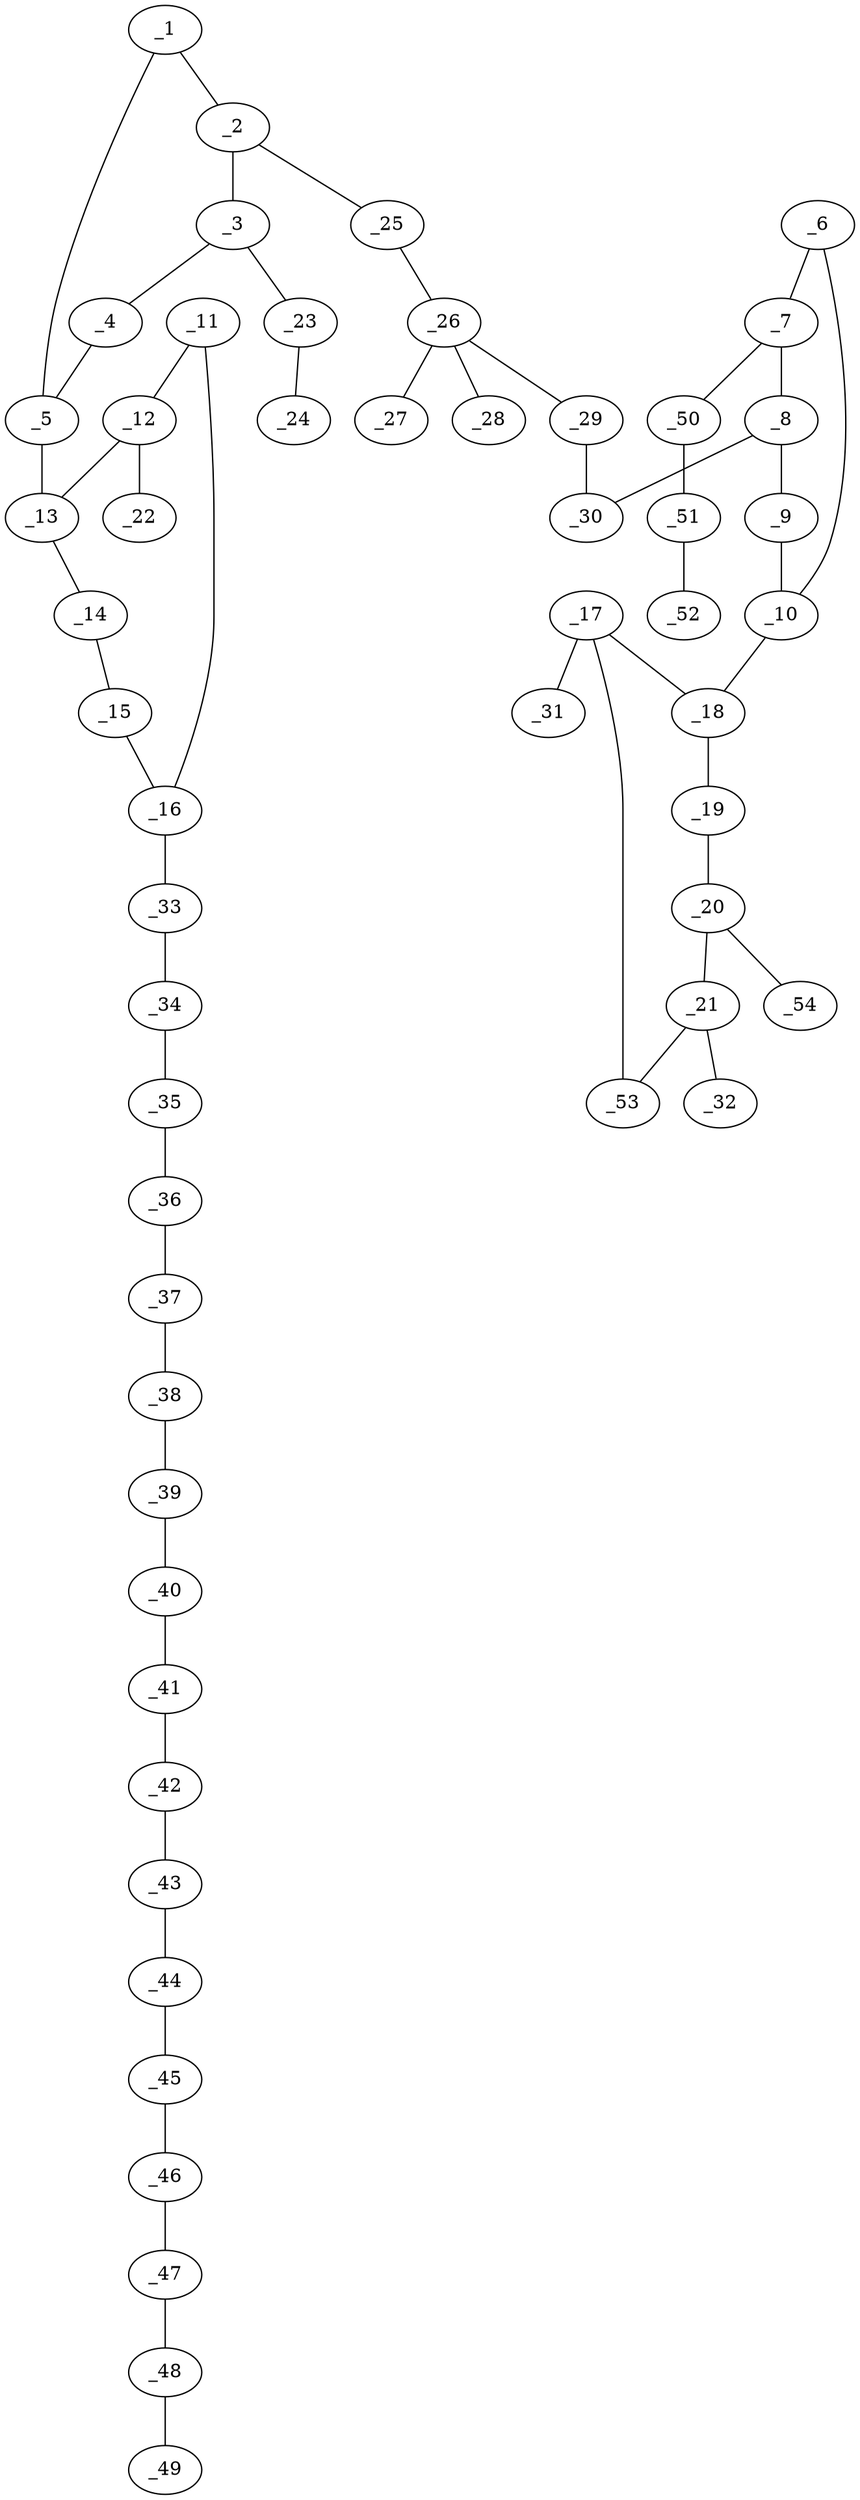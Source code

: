 graph molid680413 {
	_1	 [charge=0,
		chem=1,
		symbol="C  ",
		x="19.5044",
		y="1.8172"];
	_2	 [charge=0,
		chem=1,
		symbol="C  ",
		x="20.0044",
		y="2.6832"];
	_1 -- _2	 [valence=1];
	_5	 [charge=0,
		chem=1,
		symbol="C  ",
		x="18.5262",
		y="2.0251"];
	_1 -- _5	 [valence=1];
	_3	 [charge=0,
		chem=1,
		symbol="C  ",
		x="19.3352",
		y="3.4264"];
	_2 -- _3	 [valence=1];
	_25	 [charge=0,
		chem=2,
		symbol="O  ",
		x="20.9989",
		y="2.7877"];
	_2 -- _25	 [valence=1];
	_4	 [charge=0,
		chem=2,
		symbol="O  ",
		x="18.4217",
		y="3.0196"];
	_3 -- _4	 [valence=1];
	_23	 [charge=0,
		chem=1,
		symbol="C  ",
		x="19.5431",
		y="4.4045"];
	_3 -- _23	 [valence=1];
	_4 -- _5	 [valence=1];
	_13	 [charge=0,
		chem=4,
		symbol="N  ",
		x="17.7831",
		y="1.356"];
	_5 -- _13	 [valence=1];
	_6	 [charge=0,
		chem=1,
		symbol="C  ",
		x="25.0658",
		y="-0.4859"];
	_7	 [charge=0,
		chem=1,
		symbol="C  ",
		x="24.7568",
		y="0.4652"];
	_6 -- _7	 [valence=1];
	_10	 [charge=0,
		chem=1,
		symbol="C  ",
		x="24.2567",
		y="-1.0736"];
	_6 -- _10	 [valence=1];
	_8	 [charge=0,
		chem=1,
		symbol="C  ",
		x="23.7568",
		y="0.4652"];
	_7 -- _8	 [valence=1];
	_50	 [charge=0,
		chem=4,
		symbol="N  ",
		x="25.3445",
		y="1.2742"];
	_7 -- _50	 [valence=1];
	_9	 [charge=0,
		chem=2,
		symbol="O  ",
		x="23.4477",
		y="-0.4859"];
	_8 -- _9	 [valence=1];
	_30	 [charge=0,
		chem=1,
		symbol="C  ",
		x="23.169",
		y="1.2742"];
	_8 -- _30	 [valence=1];
	_9 -- _10	 [valence=1];
	_18	 [charge=0,
		chem=4,
		symbol="N  ",
		x="24.2567",
		y="-2.0736"];
	_10 -- _18	 [valence=1];
	_11	 [charge=0,
		chem=4,
		symbol="N  ",
		x="16.0889",
		y="0.9959"];
	_12	 [charge=0,
		chem=1,
		symbol="C  ",
		x="16.832",
		y="1.665"];
	_11 -- _12	 [valence=1];
	_16	 [charge=0,
		chem=1,
		symbol="C  ",
		x="16.2968",
		y="0.0177"];
	_11 -- _16	 [valence=2];
	_12 -- _13	 [valence=1];
	_22	 [charge=0,
		chem=2,
		symbol="O  ",
		x="16.6241",
		y="2.6431"];
	_12 -- _22	 [valence=2];
	_14	 [charge=0,
		chem=1,
		symbol="C  ",
		x="17.991",
		y="0.3778"];
	_13 -- _14	 [valence=1];
	_15	 [charge=0,
		chem=1,
		symbol="C  ",
		x="17.2478",
		y="-0.2913"];
	_14 -- _15	 [valence=2];
	_15 -- _16	 [valence=1];
	_33	 [charge=0,
		chem=4,
		symbol="N  ",
		x="15.5536",
		y="-0.6514"];
	_16 -- _33	 [valence=1];
	_17	 [charge=0,
		chem=1,
		symbol="C  ",
		x="23.3907",
		y="-2.5736"];
	_17 -- _18	 [valence=1];
	_31	 [charge=0,
		chem=2,
		symbol="O  ",
		x="22.5247",
		y="-2.0736"];
	_17 -- _31	 [valence=2];
	_53	 [charge=0,
		chem=4,
		symbol="N  ",
		x="23.3907",
		y="-3.5736"];
	_17 -- _53	 [valence=1];
	_19	 [charge=0,
		chem=1,
		symbol="C  ",
		x="25.1228",
		y="-2.5736"];
	_18 -- _19	 [valence=1];
	_20	 [charge=0,
		chem=1,
		symbol="C  ",
		x="25.1228",
		y="-3.5736"];
	_19 -- _20	 [valence=2];
	_21	 [charge=0,
		chem=1,
		symbol="C  ",
		x="24.2567",
		y="-4.0736"];
	_20 -- _21	 [valence=1];
	_54	 [charge=0,
		chem=1,
		symbol="C  ",
		x="25.9888",
		y="-4.0736"];
	_20 -- _54	 [valence=1];
	_32	 [charge=0,
		chem=2,
		symbol="O  ",
		x="24.2567",
		y="-5.0736"];
	_21 -- _32	 [valence=2];
	_21 -- _53	 [valence=1];
	_24	 [charge=0,
		chem=2,
		symbol="O  ",
		x="18.8",
		y="5.0736"];
	_23 -- _24	 [valence=1];
	_26	 [charge=0,
		chem=6,
		symbol="P  ",
		x="21.5867",
		y="1.9787"];
	_25 -- _26	 [valence=1];
	_27	 [charge=0,
		chem=2,
		symbol="O  ",
		x="22.3957",
		y="2.5665"];
	_26 -- _27	 [valence=2];
	_28	 [charge=0,
		chem=2,
		symbol="O  ",
		x="20.7776",
		y="1.3909"];
	_26 -- _28	 [valence=1];
	_29	 [charge=0,
		chem=2,
		symbol="O  ",
		x="22.1744",
		y="1.1697"];
	_26 -- _29	 [valence=1];
	_29 -- _30	 [valence=1];
	_34	 [charge=0,
		chem=1,
		symbol="C  ",
		x="14.6026",
		y="-0.3424"];
	_33 -- _34	 [valence=1];
	_35	 [charge=0,
		chem=1,
		symbol="C  ",
		x="13.8594",
		y="-1.0115"];
	_34 -- _35	 [valence=1];
	_36	 [charge=0,
		chem=1,
		symbol="C  ",
		x="12.9084",
		y="-0.7025"];
	_35 -- _36	 [valence=1];
	_37	 [charge=0,
		chem=1,
		symbol="C  ",
		x="12.1652",
		y="-1.3716"];
	_36 -- _37	 [valence=1];
	_38	 [charge=0,
		chem=1,
		symbol="C  ",
		x="11.2142",
		y="-1.0626"];
	_37 -- _38	 [valence=1];
	_39	 [charge=0,
		chem=1,
		symbol="C  ",
		x="10.471",
		y="-1.7317"];
	_38 -- _39	 [valence=1];
	_40	 [charge=0,
		chem=1,
		symbol="C  ",
		x="9.52",
		y="-1.4227"];
	_39 -- _40	 [valence=1];
	_41	 [charge=0,
		chem=1,
		symbol="C  ",
		x="8.7768",
		y="-2.0918"];
	_40 -- _41	 [valence=1];
	_42	 [charge=0,
		chem=1,
		symbol="C  ",
		x="7.8258",
		y="-1.7828"];
	_41 -- _42	 [valence=1];
	_43	 [charge=0,
		chem=1,
		symbol="C  ",
		x="7.0826",
		y="-2.4519"];
	_42 -- _43	 [valence=1];
	_44	 [charge=0,
		chem=1,
		symbol="C  ",
		x="6.1316",
		y="-2.1429"];
	_43 -- _44	 [valence=1];
	_45	 [charge=0,
		chem=1,
		symbol="C  ",
		x="5.3884",
		y="-2.812"];
	_44 -- _45	 [valence=1];
	_46	 [charge=0,
		chem=1,
		symbol="C  ",
		x="4.4373",
		y="-2.503"];
	_45 -- _46	 [valence=1];
	_47	 [charge=0,
		chem=1,
		symbol="C  ",
		x="3.6942",
		y="-3.1722"];
	_46 -- _47	 [valence=1];
	_48	 [charge=0,
		chem=1,
		symbol="C  ",
		x="2.7431",
		y="-2.8631"];
	_47 -- _48	 [valence=1];
	_49	 [charge=0,
		chem=1,
		symbol="C  ",
		x=2,
		y="-3.5323"];
	_48 -- _49	 [valence=1];
	_51	 [charge=1,
		chem=4,
		symbol="N  ",
		x="26.3391",
		y="1.1697"];
	_50 -- _51	 [valence=2];
	_52	 [charge="-1",
		chem=4,
		symbol="N  ",
		x="27.3336",
		y="1.0651"];
	_51 -- _52	 [valence=2];
}
